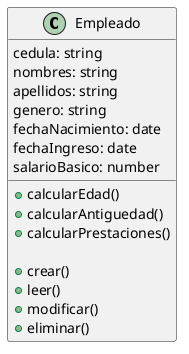 @startuml

class Empleado {
    cedula: string
    nombres: string
    apellidos: string
    genero: string
    fechaNacimiento: date
    fechaIngreso: date
    salarioBasico: number

    + calcularEdad()
    + calcularAntiguedad()
    + calcularPrestaciones()

    + crear()
    + leer()
    + modificar()
    + eliminar()
}


@enduml
